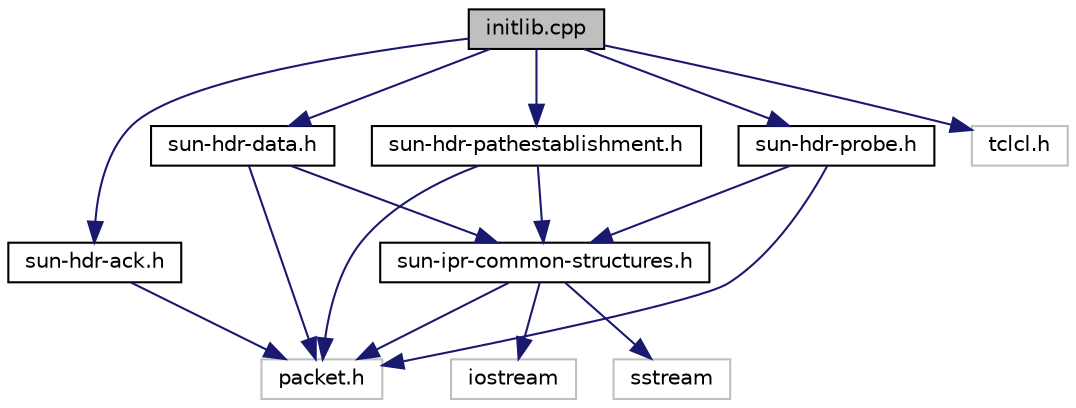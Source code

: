 digraph "initlib.cpp"
{
 // LATEX_PDF_SIZE
  edge [fontname="Helvetica",fontsize="10",labelfontname="Helvetica",labelfontsize="10"];
  node [fontname="Helvetica",fontsize="10",shape=record];
  Node1 [label="initlib.cpp",height=0.2,width=0.4,color="black", fillcolor="grey75", style="filled", fontcolor="black",tooltip="Provides the initialization of uwsun libraries."];
  Node1 -> Node2 [color="midnightblue",fontsize="10",style="solid",fontname="Helvetica"];
  Node2 [label="sun-hdr-ack.h",height=0.2,width=0.4,color="black", fillcolor="white", style="filled",URL="$sun-hdr-ack_8h.html",tooltip="Provides the Ack Messages header description."];
  Node2 -> Node3 [color="midnightblue",fontsize="10",style="solid",fontname="Helvetica"];
  Node3 [label="packet.h",height=0.2,width=0.4,color="grey75", fillcolor="white", style="filled",tooltip=" "];
  Node1 -> Node4 [color="midnightblue",fontsize="10",style="solid",fontname="Helvetica"];
  Node4 [label="sun-hdr-data.h",height=0.2,width=0.4,color="black", fillcolor="white", style="filled",URL="$sun-hdr-data_8h.html",tooltip="Provides the Data Messages header description."];
  Node4 -> Node5 [color="midnightblue",fontsize="10",style="solid",fontname="Helvetica"];
  Node5 [label="sun-ipr-common-structures.h",height=0.2,width=0.4,color="black", fillcolor="white", style="filled",URL="$sun-ipr-common-structures_8h.html",tooltip="Common structures and definition used by SUN."];
  Node5 -> Node3 [color="midnightblue",fontsize="10",style="solid",fontname="Helvetica"];
  Node5 -> Node6 [color="midnightblue",fontsize="10",style="solid",fontname="Helvetica"];
  Node6 [label="iostream",height=0.2,width=0.4,color="grey75", fillcolor="white", style="filled",tooltip=" "];
  Node5 -> Node7 [color="midnightblue",fontsize="10",style="solid",fontname="Helvetica"];
  Node7 [label="sstream",height=0.2,width=0.4,color="grey75", fillcolor="white", style="filled",tooltip=" "];
  Node4 -> Node3 [color="midnightblue",fontsize="10",style="solid",fontname="Helvetica"];
  Node1 -> Node8 [color="midnightblue",fontsize="10",style="solid",fontname="Helvetica"];
  Node8 [label="sun-hdr-pathestablishment.h",height=0.2,width=0.4,color="black", fillcolor="white", style="filled",URL="$sun-hdr-pathestablishment_8h.html",tooltip="Provides the Path Establishment Messages header description."];
  Node8 -> Node5 [color="midnightblue",fontsize="10",style="solid",fontname="Helvetica"];
  Node8 -> Node3 [color="midnightblue",fontsize="10",style="solid",fontname="Helvetica"];
  Node1 -> Node9 [color="midnightblue",fontsize="10",style="solid",fontname="Helvetica"];
  Node9 [label="sun-hdr-probe.h",height=0.2,width=0.4,color="black", fillcolor="white", style="filled",URL="$sun-hdr-probe_8h.html",tooltip="Provides the Probe Messages header description."];
  Node9 -> Node5 [color="midnightblue",fontsize="10",style="solid",fontname="Helvetica"];
  Node9 -> Node3 [color="midnightblue",fontsize="10",style="solid",fontname="Helvetica"];
  Node1 -> Node10 [color="midnightblue",fontsize="10",style="solid",fontname="Helvetica"];
  Node10 [label="tclcl.h",height=0.2,width=0.4,color="grey75", fillcolor="white", style="filled",tooltip=" "];
}
